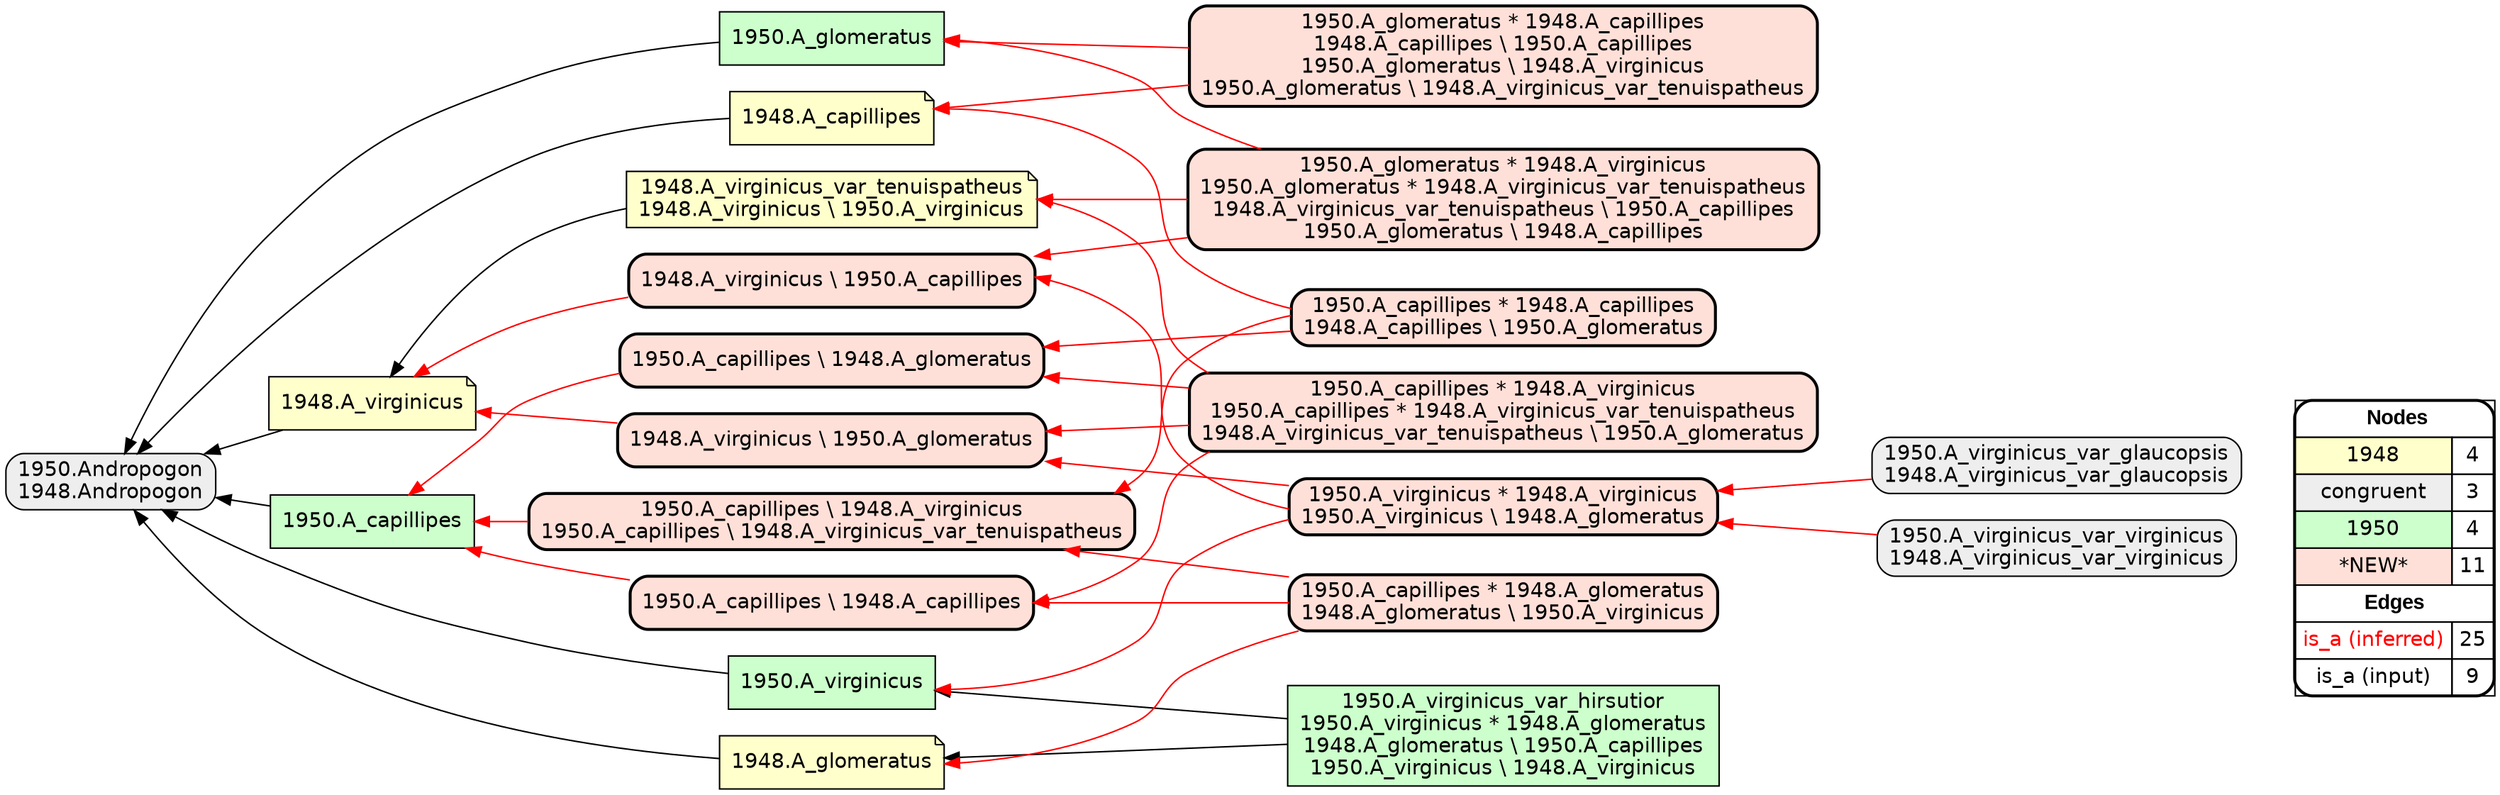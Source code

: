 digraph{
rankdir=RL
node[shape=note style=filled fillcolor="#FFFFCC" fontname="helvetica"] 
"1948.A_virginicus"
"1948.A_capillipes"
"1948.A_glomeratus"
"1948.A_virginicus_var_tenuispatheus\n1948.A_virginicus \\ 1950.A_virginicus"
node[shape=box style="filled,rounded" fillcolor="#EEEEEE" fontname="helvetica"] 
"1950.A_virginicus_var_glaucopsis\n1948.A_virginicus_var_glaucopsis"
"1950.Andropogon\n1948.Andropogon"
"1950.A_virginicus_var_virginicus\n1948.A_virginicus_var_virginicus"
node[shape=box style=filled fillcolor="#CCFFCC" fontname="helvetica"] 
"1950.A_virginicus_var_hirsutior\n1950.A_virginicus * 1948.A_glomeratus\n1948.A_glomeratus \\ 1950.A_capillipes\n1950.A_virginicus \\ 1948.A_virginicus"
"1950.A_virginicus"
"1950.A_capillipes"
"1950.A_glomeratus"
node[shape=box style="filled,rounded,bold" fillcolor="#FFE0D8" fontname="helvetica"] 
"1950.A_glomeratus * 1948.A_virginicus\n1950.A_glomeratus * 1948.A_virginicus_var_tenuispatheus\n1948.A_virginicus_var_tenuispatheus \\ 1950.A_capillipes\n1950.A_glomeratus \\ 1948.A_capillipes"
"1950.A_capillipes \\ 1948.A_virginicus\n1950.A_capillipes \\ 1948.A_virginicus_var_tenuispatheus"
"1950.A_glomeratus * 1948.A_capillipes\n1948.A_capillipes \\ 1950.A_capillipes\n1950.A_glomeratus \\ 1948.A_virginicus\n1950.A_glomeratus \\ 1948.A_virginicus_var_tenuispatheus"
"1950.A_capillipes * 1948.A_glomeratus\n1948.A_glomeratus \\ 1950.A_virginicus"
"1950.A_capillipes \\ 1948.A_glomeratus"
"1950.A_virginicus * 1948.A_virginicus\n1950.A_virginicus \\ 1948.A_glomeratus"
"1948.A_virginicus \\ 1950.A_glomeratus"
"1948.A_virginicus \\ 1950.A_capillipes"
"1950.A_capillipes * 1948.A_virginicus\n1950.A_capillipes * 1948.A_virginicus_var_tenuispatheus\n1948.A_virginicus_var_tenuispatheus \\ 1950.A_glomeratus"
"1950.A_capillipes \\ 1948.A_capillipes"
"1950.A_capillipes * 1948.A_capillipes\n1948.A_capillipes \\ 1950.A_glomeratus"
edge[arrowhead=normal style=dotted color="#000000" constraint=true penwidth=1]
edge[arrowhead=normal style=solid color="#FF0000" constraint=true penwidth=1]
"1950.A_capillipes * 1948.A_virginicus\n1950.A_capillipes * 1948.A_virginicus_var_tenuispatheus\n1948.A_virginicus_var_tenuispatheus \\ 1950.A_glomeratus" -> "1950.A_capillipes \\ 1948.A_capillipes"
"1950.A_virginicus_var_virginicus\n1948.A_virginicus_var_virginicus" -> "1950.A_virginicus * 1948.A_virginicus\n1950.A_virginicus \\ 1948.A_glomeratus"
"1950.A_virginicus_var_glaucopsis\n1948.A_virginicus_var_glaucopsis" -> "1950.A_virginicus * 1948.A_virginicus\n1950.A_virginicus \\ 1948.A_glomeratus"
"1948.A_virginicus \\ 1950.A_capillipes" -> "1948.A_virginicus"
"1950.A_capillipes * 1948.A_virginicus\n1950.A_capillipes * 1948.A_virginicus_var_tenuispatheus\n1948.A_virginicus_var_tenuispatheus \\ 1950.A_glomeratus" -> "1948.A_virginicus_var_tenuispatheus\n1948.A_virginicus \\ 1950.A_virginicus"
"1950.A_capillipes \\ 1948.A_capillipes" -> "1950.A_capillipes"
"1950.A_capillipes * 1948.A_virginicus\n1950.A_capillipes * 1948.A_virginicus_var_tenuispatheus\n1948.A_virginicus_var_tenuispatheus \\ 1950.A_glomeratus" -> "1948.A_virginicus \\ 1950.A_glomeratus"
"1950.A_capillipes * 1948.A_virginicus\n1950.A_capillipes * 1948.A_virginicus_var_tenuispatheus\n1948.A_virginicus_var_tenuispatheus \\ 1950.A_glomeratus" -> "1950.A_capillipes \\ 1948.A_glomeratus"
"1950.A_capillipes * 1948.A_glomeratus\n1948.A_glomeratus \\ 1950.A_virginicus" -> "1950.A_capillipes \\ 1948.A_capillipes"
"1950.A_capillipes * 1948.A_capillipes\n1948.A_capillipes \\ 1950.A_glomeratus" -> "1950.A_capillipes \\ 1948.A_virginicus\n1950.A_capillipes \\ 1948.A_virginicus_var_tenuispatheus"
"1950.A_capillipes * 1948.A_capillipes\n1948.A_capillipes \\ 1950.A_glomeratus" -> "1950.A_capillipes \\ 1948.A_glomeratus"
"1950.A_virginicus * 1948.A_virginicus\n1950.A_virginicus \\ 1948.A_glomeratus" -> "1948.A_virginicus \\ 1950.A_capillipes"
"1950.A_glomeratus * 1948.A_virginicus\n1950.A_glomeratus * 1948.A_virginicus_var_tenuispatheus\n1948.A_virginicus_var_tenuispatheus \\ 1950.A_capillipes\n1950.A_glomeratus \\ 1948.A_capillipes" -> "1948.A_virginicus_var_tenuispatheus\n1948.A_virginicus \\ 1950.A_virginicus"
"1948.A_virginicus \\ 1950.A_glomeratus" -> "1948.A_virginicus"
"1950.A_virginicus * 1948.A_virginicus\n1950.A_virginicus \\ 1948.A_glomeratus" -> "1948.A_virginicus \\ 1950.A_glomeratus"
"1950.A_glomeratus * 1948.A_capillipes\n1948.A_capillipes \\ 1950.A_capillipes\n1950.A_glomeratus \\ 1948.A_virginicus\n1950.A_glomeratus \\ 1948.A_virginicus_var_tenuispatheus" -> "1950.A_glomeratus"
"1950.A_capillipes \\ 1948.A_virginicus\n1950.A_capillipes \\ 1948.A_virginicus_var_tenuispatheus" -> "1950.A_capillipes"
"1950.A_glomeratus * 1948.A_virginicus\n1950.A_glomeratus * 1948.A_virginicus_var_tenuispatheus\n1948.A_virginicus_var_tenuispatheus \\ 1950.A_capillipes\n1950.A_glomeratus \\ 1948.A_capillipes" -> "1950.A_glomeratus"
"1950.A_glomeratus * 1948.A_capillipes\n1948.A_capillipes \\ 1950.A_capillipes\n1950.A_glomeratus \\ 1948.A_virginicus\n1950.A_glomeratus \\ 1948.A_virginicus_var_tenuispatheus" -> "1948.A_capillipes"
"1950.A_capillipes * 1948.A_capillipes\n1948.A_capillipes \\ 1950.A_glomeratus" -> "1948.A_capillipes"
"1950.A_virginicus * 1948.A_virginicus\n1950.A_virginicus \\ 1948.A_glomeratus" -> "1950.A_virginicus"
"1950.A_capillipes * 1948.A_glomeratus\n1948.A_glomeratus \\ 1950.A_virginicus" -> "1950.A_capillipes \\ 1948.A_virginicus\n1950.A_capillipes \\ 1948.A_virginicus_var_tenuispatheus"
"1950.A_capillipes \\ 1948.A_glomeratus" -> "1950.A_capillipes"
"1950.A_capillipes * 1948.A_glomeratus\n1948.A_glomeratus \\ 1950.A_virginicus" -> "1948.A_glomeratus"
"1950.A_glomeratus * 1948.A_virginicus\n1950.A_glomeratus * 1948.A_virginicus_var_tenuispatheus\n1948.A_virginicus_var_tenuispatheus \\ 1950.A_capillipes\n1950.A_glomeratus \\ 1948.A_capillipes" -> "1948.A_virginicus \\ 1950.A_capillipes"
edge[arrowhead=normal style=solid color="#000000" constraint=true penwidth=1]
"1948.A_virginicus" -> "1950.Andropogon\n1948.Andropogon"
"1950.A_virginicus_var_hirsutior\n1950.A_virginicus * 1948.A_glomeratus\n1948.A_glomeratus \\ 1950.A_capillipes\n1950.A_virginicus \\ 1948.A_virginicus" -> "1948.A_glomeratus"
"1948.A_glomeratus" -> "1950.Andropogon\n1948.Andropogon"
"1950.A_glomeratus" -> "1950.Andropogon\n1948.Andropogon"
"1950.A_virginicus_var_hirsutior\n1950.A_virginicus * 1948.A_glomeratus\n1948.A_glomeratus \\ 1950.A_capillipes\n1950.A_virginicus \\ 1948.A_virginicus" -> "1950.A_virginicus"
"1948.A_capillipes" -> "1950.Andropogon\n1948.Andropogon"
"1950.A_virginicus" -> "1950.Andropogon\n1948.Andropogon"
"1948.A_virginicus_var_tenuispatheus\n1948.A_virginicus \\ 1950.A_virginicus" -> "1948.A_virginicus"
"1950.A_capillipes" -> "1950.Andropogon\n1948.Andropogon"
node[shape=box] 
{rank=source Legend [fillcolor= white margin=0 label=< 
 <TABLE BORDER="0" CELLBORDER="1" CELLSPACING="0" CELLPADDING="4"> 
<TR> <TD COLSPAN="2"><font face="Arial Black"> Nodes</font></TD> </TR> 
<TR> 
 <TD bgcolor="#FFFFCC" fontname="helvetica">1948</TD> 
 <TD>4</TD> 
 </TR> 
<TR> 
 <TD bgcolor="#EEEEEE" fontname="helvetica">congruent</TD> 
 <TD>3</TD> 
 </TR> 
<TR> 
 <TD bgcolor="#CCFFCC" fontname="helvetica">1950</TD> 
 <TD>4</TD> 
 </TR> 
<TR> 
 <TD bgcolor="#FFE0D8" fontname="helvetica">*NEW*</TD> 
 <TD>11</TD> 
 </TR> 
<TR> <TD COLSPAN="2"><font face = "Arial Black"> Edges </font></TD> </TR> 
<TR> 
 <TD><font color ="#FF0000">is_a (inferred)</font></TD><TD>25</TD>
</TR>
<TR> 
 <TD><font color ="#000000">is_a (input)</font></TD><TD>9</TD>
</TR>
</TABLE> 
 >] } 
}